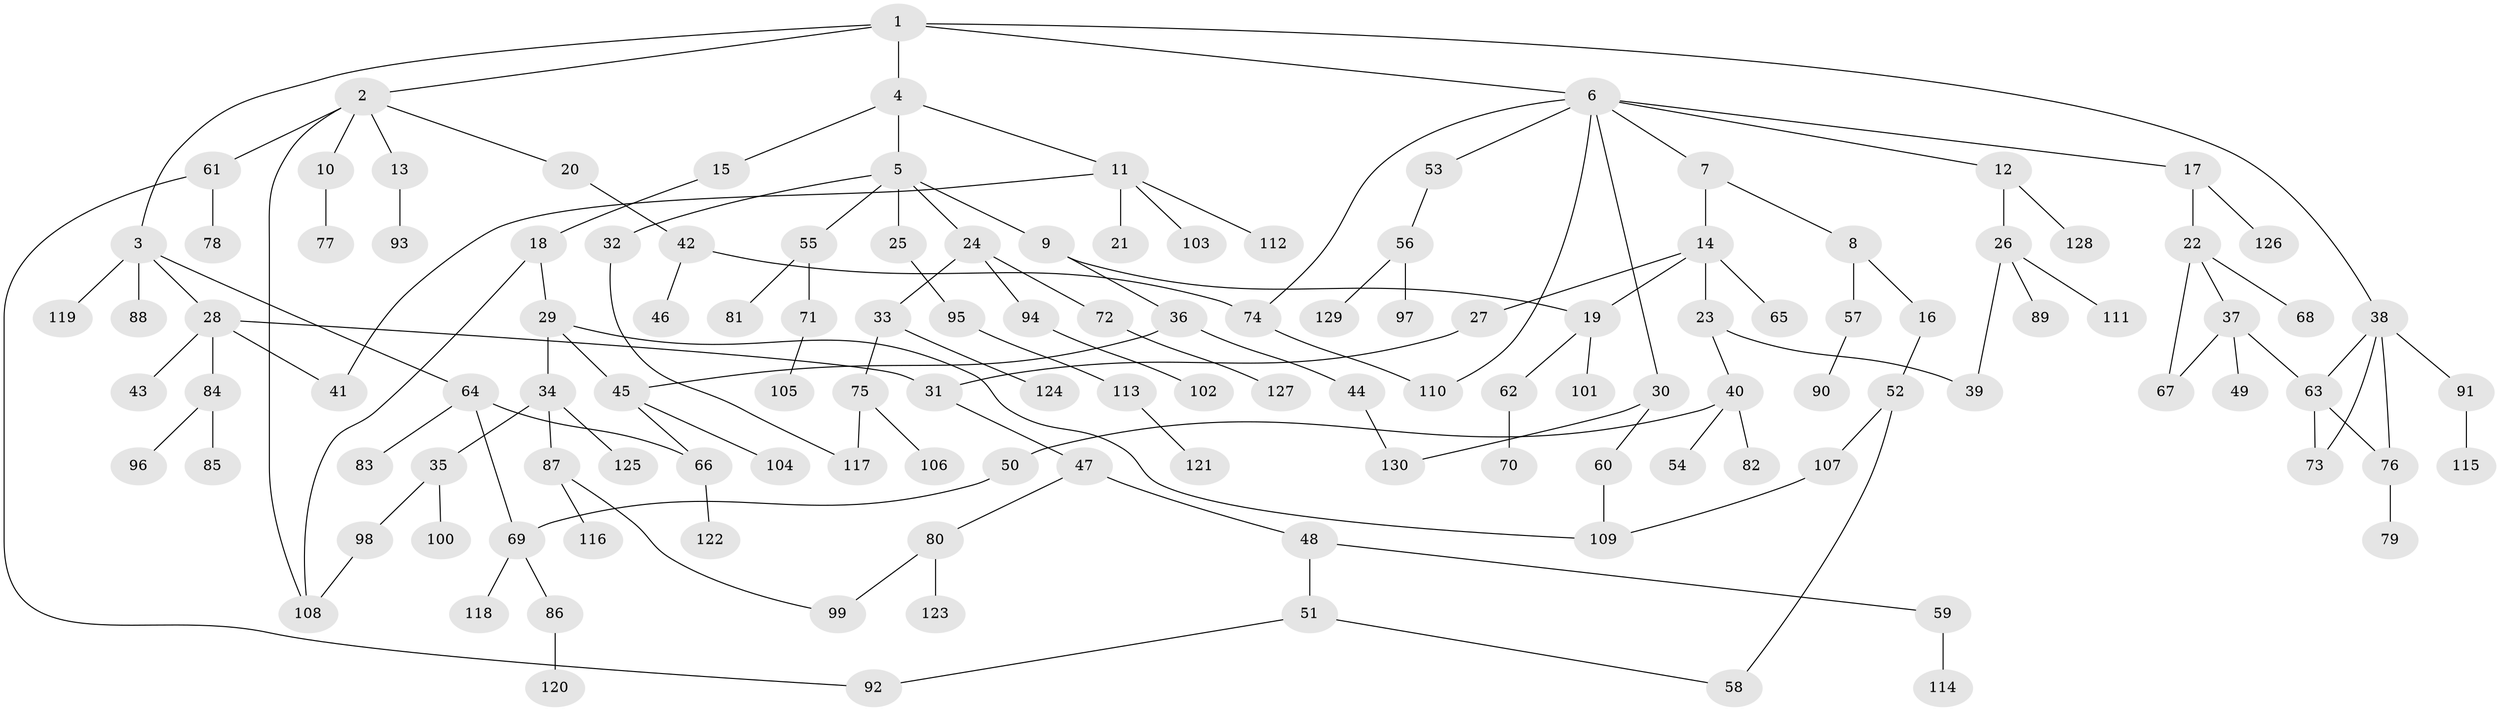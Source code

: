// coarse degree distribution, {23: 0.015384615384615385, 6: 0.015384615384615385, 7: 0.015384615384615385, 4: 0.1076923076923077, 1: 0.4307692307692308, 5: 0.015384615384615385, 2: 0.23076923076923078, 3: 0.15384615384615385, 9: 0.015384615384615385}
// Generated by graph-tools (version 1.1) at 2025/17/03/04/25 18:17:02]
// undirected, 130 vertices, 151 edges
graph export_dot {
graph [start="1"]
  node [color=gray90,style=filled];
  1;
  2;
  3;
  4;
  5;
  6;
  7;
  8;
  9;
  10;
  11;
  12;
  13;
  14;
  15;
  16;
  17;
  18;
  19;
  20;
  21;
  22;
  23;
  24;
  25;
  26;
  27;
  28;
  29;
  30;
  31;
  32;
  33;
  34;
  35;
  36;
  37;
  38;
  39;
  40;
  41;
  42;
  43;
  44;
  45;
  46;
  47;
  48;
  49;
  50;
  51;
  52;
  53;
  54;
  55;
  56;
  57;
  58;
  59;
  60;
  61;
  62;
  63;
  64;
  65;
  66;
  67;
  68;
  69;
  70;
  71;
  72;
  73;
  74;
  75;
  76;
  77;
  78;
  79;
  80;
  81;
  82;
  83;
  84;
  85;
  86;
  87;
  88;
  89;
  90;
  91;
  92;
  93;
  94;
  95;
  96;
  97;
  98;
  99;
  100;
  101;
  102;
  103;
  104;
  105;
  106;
  107;
  108;
  109;
  110;
  111;
  112;
  113;
  114;
  115;
  116;
  117;
  118;
  119;
  120;
  121;
  122;
  123;
  124;
  125;
  126;
  127;
  128;
  129;
  130;
  1 -- 2;
  1 -- 3;
  1 -- 4;
  1 -- 6;
  1 -- 38;
  2 -- 10;
  2 -- 13;
  2 -- 20;
  2 -- 61;
  2 -- 108;
  3 -- 28;
  3 -- 64;
  3 -- 88;
  3 -- 119;
  4 -- 5;
  4 -- 11;
  4 -- 15;
  5 -- 9;
  5 -- 24;
  5 -- 25;
  5 -- 32;
  5 -- 55;
  6 -- 7;
  6 -- 12;
  6 -- 17;
  6 -- 30;
  6 -- 53;
  6 -- 74;
  6 -- 110;
  7 -- 8;
  7 -- 14;
  8 -- 16;
  8 -- 57;
  9 -- 19;
  9 -- 36;
  10 -- 77;
  11 -- 21;
  11 -- 41;
  11 -- 103;
  11 -- 112;
  12 -- 26;
  12 -- 128;
  13 -- 93;
  14 -- 23;
  14 -- 27;
  14 -- 65;
  14 -- 19;
  15 -- 18;
  16 -- 52;
  17 -- 22;
  17 -- 126;
  18 -- 29;
  18 -- 108;
  19 -- 62;
  19 -- 101;
  20 -- 42;
  22 -- 37;
  22 -- 68;
  22 -- 67;
  23 -- 39;
  23 -- 40;
  24 -- 33;
  24 -- 72;
  24 -- 94;
  25 -- 95;
  26 -- 89;
  26 -- 111;
  26 -- 39;
  27 -- 31;
  28 -- 31;
  28 -- 43;
  28 -- 84;
  28 -- 41;
  29 -- 34;
  29 -- 109;
  29 -- 45;
  30 -- 60;
  30 -- 130;
  31 -- 47;
  32 -- 117;
  33 -- 75;
  33 -- 124;
  34 -- 35;
  34 -- 87;
  34 -- 125;
  35 -- 98;
  35 -- 100;
  36 -- 44;
  36 -- 45;
  37 -- 49;
  37 -- 67;
  37 -- 63;
  38 -- 63;
  38 -- 73;
  38 -- 91;
  38 -- 76;
  40 -- 50;
  40 -- 54;
  40 -- 82;
  42 -- 46;
  42 -- 74;
  44 -- 130;
  45 -- 104;
  45 -- 66;
  47 -- 48;
  47 -- 80;
  48 -- 51;
  48 -- 59;
  50 -- 69;
  51 -- 58;
  51 -- 92;
  52 -- 58;
  52 -- 107;
  53 -- 56;
  55 -- 71;
  55 -- 81;
  56 -- 97;
  56 -- 129;
  57 -- 90;
  59 -- 114;
  60 -- 109;
  61 -- 78;
  61 -- 92;
  62 -- 70;
  63 -- 76;
  63 -- 73;
  64 -- 66;
  64 -- 83;
  64 -- 69;
  66 -- 122;
  69 -- 86;
  69 -- 118;
  71 -- 105;
  72 -- 127;
  74 -- 110;
  75 -- 106;
  75 -- 117;
  76 -- 79;
  80 -- 99;
  80 -- 123;
  84 -- 85;
  84 -- 96;
  86 -- 120;
  87 -- 116;
  87 -- 99;
  91 -- 115;
  94 -- 102;
  95 -- 113;
  98 -- 108;
  107 -- 109;
  113 -- 121;
}
